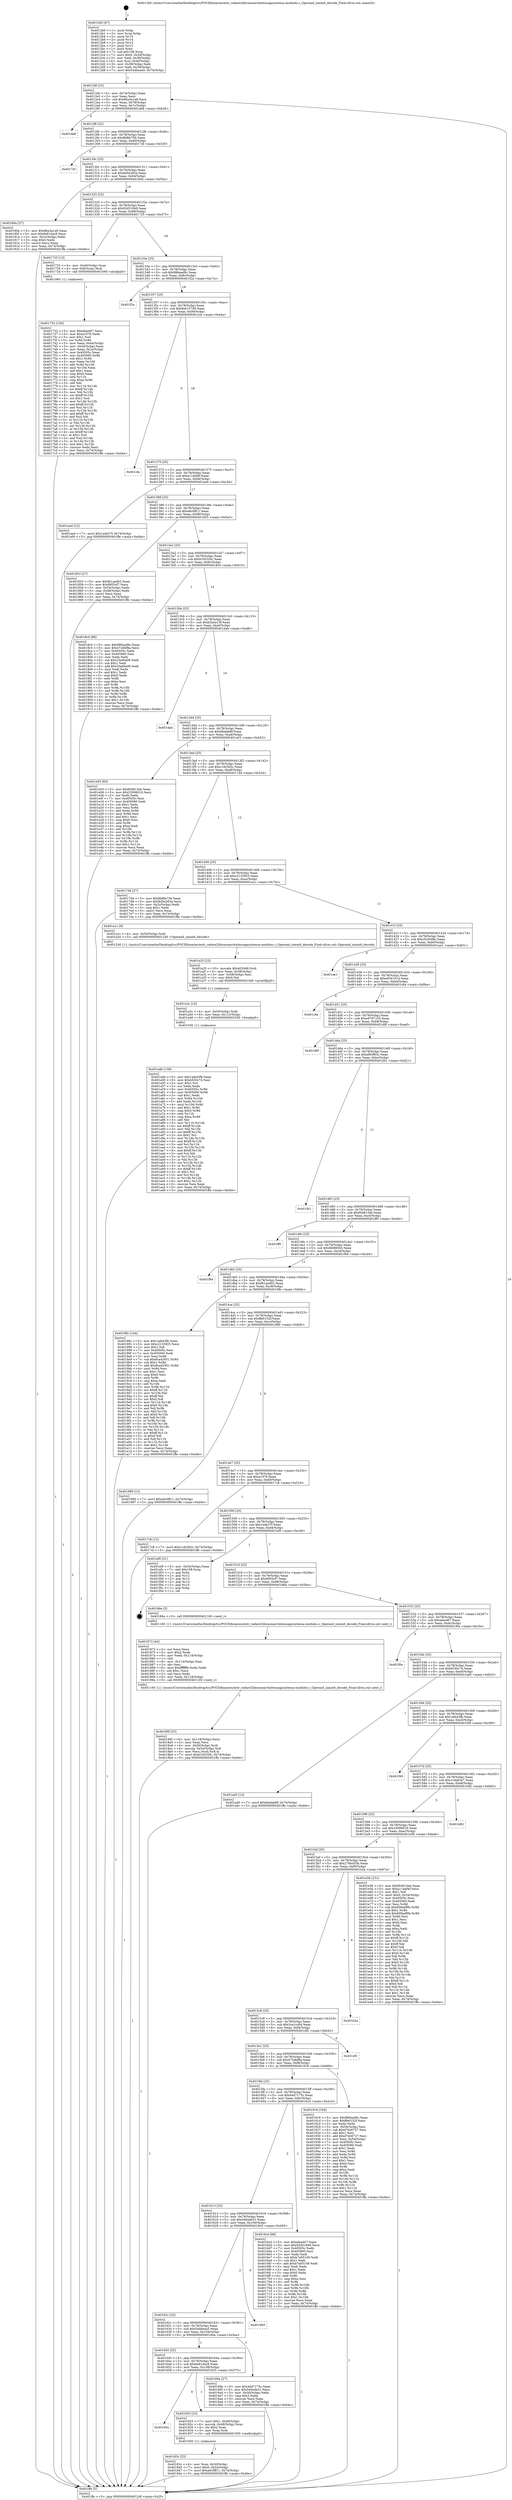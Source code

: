 digraph "0x4012b0" {
  label = "0x4012b0 (/mnt/c/Users/mathe/Desktop/tcc/POCII/binaries/extr_radare2librasmarchxtensagnuxtensa-modules.c_Operand_uimm6_decode_Final-ollvm.out::main(0))"
  labelloc = "t"
  node[shape=record]

  Entry [label="",width=0.3,height=0.3,shape=circle,fillcolor=black,style=filled]
  "0x4012df" [label="{
     0x4012df [23]\l
     | [instrs]\l
     &nbsp;&nbsp;0x4012df \<+3\>: mov -0x74(%rbp),%eax\l
     &nbsp;&nbsp;0x4012e2 \<+2\>: mov %eax,%ecx\l
     &nbsp;&nbsp;0x4012e4 \<+6\>: sub $0x86a3a1e8,%ecx\l
     &nbsp;&nbsp;0x4012ea \<+3\>: mov %eax,-0x78(%rbp)\l
     &nbsp;&nbsp;0x4012ed \<+3\>: mov %ecx,-0x7c(%rbp)\l
     &nbsp;&nbsp;0x4012f0 \<+6\>: je 0000000000401de6 \<main+0xb36\>\l
  }"]
  "0x401de6" [label="{
     0x401de6\l
  }", style=dashed]
  "0x4012f6" [label="{
     0x4012f6 [22]\l
     | [instrs]\l
     &nbsp;&nbsp;0x4012f6 \<+5\>: jmp 00000000004012fb \<main+0x4b\>\l
     &nbsp;&nbsp;0x4012fb \<+3\>: mov -0x78(%rbp),%eax\l
     &nbsp;&nbsp;0x4012fe \<+5\>: sub $0x8bf6e756,%eax\l
     &nbsp;&nbsp;0x401303 \<+3\>: mov %eax,-0x80(%rbp)\l
     &nbsp;&nbsp;0x401306 \<+6\>: je 00000000004017ef \<main+0x53f\>\l
  }"]
  Exit [label="",width=0.3,height=0.3,shape=circle,fillcolor=black,style=filled,peripheries=2]
  "0x4017ef" [label="{
     0x4017ef\l
  }", style=dashed]
  "0x40130c" [label="{
     0x40130c [25]\l
     | [instrs]\l
     &nbsp;&nbsp;0x40130c \<+5\>: jmp 0000000000401311 \<main+0x61\>\l
     &nbsp;&nbsp;0x401311 \<+3\>: mov -0x78(%rbp),%eax\l
     &nbsp;&nbsp;0x401314 \<+5\>: sub $0x8d5a283a,%eax\l
     &nbsp;&nbsp;0x401319 \<+6\>: mov %eax,-0x84(%rbp)\l
     &nbsp;&nbsp;0x40131f \<+6\>: je 000000000040180a \<main+0x55a\>\l
  }"]
  "0x401a4b" [label="{
     0x401a4b [138]\l
     | [instrs]\l
     &nbsp;&nbsp;0x401a4b \<+5\>: mov $0x1afe43fb,%eax\l
     &nbsp;&nbsp;0x401a50 \<+5\>: mov $0xb530c74,%esi\l
     &nbsp;&nbsp;0x401a55 \<+2\>: mov $0x1,%cl\l
     &nbsp;&nbsp;0x401a57 \<+2\>: xor %edx,%edx\l
     &nbsp;&nbsp;0x401a59 \<+8\>: mov 0x40505c,%r8d\l
     &nbsp;&nbsp;0x401a61 \<+8\>: mov 0x405060,%r9d\l
     &nbsp;&nbsp;0x401a69 \<+3\>: sub $0x1,%edx\l
     &nbsp;&nbsp;0x401a6c \<+3\>: mov %r8d,%r10d\l
     &nbsp;&nbsp;0x401a6f \<+3\>: add %edx,%r10d\l
     &nbsp;&nbsp;0x401a72 \<+4\>: imul %r10d,%r8d\l
     &nbsp;&nbsp;0x401a76 \<+4\>: and $0x1,%r8d\l
     &nbsp;&nbsp;0x401a7a \<+4\>: cmp $0x0,%r8d\l
     &nbsp;&nbsp;0x401a7e \<+4\>: sete %r11b\l
     &nbsp;&nbsp;0x401a82 \<+4\>: cmp $0xa,%r9d\l
     &nbsp;&nbsp;0x401a86 \<+3\>: setl %bl\l
     &nbsp;&nbsp;0x401a89 \<+3\>: mov %r11b,%r14b\l
     &nbsp;&nbsp;0x401a8c \<+4\>: xor $0xff,%r14b\l
     &nbsp;&nbsp;0x401a90 \<+3\>: mov %bl,%r15b\l
     &nbsp;&nbsp;0x401a93 \<+4\>: xor $0xff,%r15b\l
     &nbsp;&nbsp;0x401a97 \<+3\>: xor $0x1,%cl\l
     &nbsp;&nbsp;0x401a9a \<+3\>: mov %r14b,%r12b\l
     &nbsp;&nbsp;0x401a9d \<+4\>: and $0xff,%r12b\l
     &nbsp;&nbsp;0x401aa1 \<+3\>: and %cl,%r11b\l
     &nbsp;&nbsp;0x401aa4 \<+3\>: mov %r15b,%r13b\l
     &nbsp;&nbsp;0x401aa7 \<+4\>: and $0xff,%r13b\l
     &nbsp;&nbsp;0x401aab \<+2\>: and %cl,%bl\l
     &nbsp;&nbsp;0x401aad \<+3\>: or %r11b,%r12b\l
     &nbsp;&nbsp;0x401ab0 \<+3\>: or %bl,%r13b\l
     &nbsp;&nbsp;0x401ab3 \<+3\>: xor %r13b,%r12b\l
     &nbsp;&nbsp;0x401ab6 \<+3\>: or %r15b,%r14b\l
     &nbsp;&nbsp;0x401ab9 \<+4\>: xor $0xff,%r14b\l
     &nbsp;&nbsp;0x401abd \<+3\>: or $0x1,%cl\l
     &nbsp;&nbsp;0x401ac0 \<+3\>: and %cl,%r14b\l
     &nbsp;&nbsp;0x401ac3 \<+3\>: or %r14b,%r12b\l
     &nbsp;&nbsp;0x401ac6 \<+4\>: test $0x1,%r12b\l
     &nbsp;&nbsp;0x401aca \<+3\>: cmovne %esi,%eax\l
     &nbsp;&nbsp;0x401acd \<+3\>: mov %eax,-0x74(%rbp)\l
     &nbsp;&nbsp;0x401ad0 \<+5\>: jmp 0000000000401ffe \<main+0xd4e\>\l
  }"]
  "0x40180a" [label="{
     0x40180a [27]\l
     | [instrs]\l
     &nbsp;&nbsp;0x40180a \<+5\>: mov $0x86a3a1e8,%eax\l
     &nbsp;&nbsp;0x40180f \<+5\>: mov $0x6e81dec9,%ecx\l
     &nbsp;&nbsp;0x401814 \<+3\>: mov -0x2c(%rbp),%edx\l
     &nbsp;&nbsp;0x401817 \<+3\>: cmp $0x0,%edx\l
     &nbsp;&nbsp;0x40181a \<+3\>: cmove %ecx,%eax\l
     &nbsp;&nbsp;0x40181d \<+3\>: mov %eax,-0x74(%rbp)\l
     &nbsp;&nbsp;0x401820 \<+5\>: jmp 0000000000401ffe \<main+0xd4e\>\l
  }"]
  "0x401325" [label="{
     0x401325 [25]\l
     | [instrs]\l
     &nbsp;&nbsp;0x401325 \<+5\>: jmp 000000000040132a \<main+0x7a\>\l
     &nbsp;&nbsp;0x40132a \<+3\>: mov -0x78(%rbp),%eax\l
     &nbsp;&nbsp;0x40132d \<+5\>: sub $0x92d51849,%eax\l
     &nbsp;&nbsp;0x401332 \<+6\>: mov %eax,-0x88(%rbp)\l
     &nbsp;&nbsp;0x401338 \<+6\>: je 0000000000401725 \<main+0x475\>\l
  }"]
  "0x401a3c" [label="{
     0x401a3c [15]\l
     | [instrs]\l
     &nbsp;&nbsp;0x401a3c \<+4\>: mov -0x50(%rbp),%rdi\l
     &nbsp;&nbsp;0x401a40 \<+6\>: mov %eax,-0x11c(%rbp)\l
     &nbsp;&nbsp;0x401a46 \<+5\>: call 0000000000401030 \<free@plt\>\l
     | [calls]\l
     &nbsp;&nbsp;0x401030 \{1\} (unknown)\l
  }"]
  "0x401725" [label="{
     0x401725 [13]\l
     | [instrs]\l
     &nbsp;&nbsp;0x401725 \<+4\>: mov -0x40(%rbp),%rax\l
     &nbsp;&nbsp;0x401729 \<+4\>: mov 0x8(%rax),%rdi\l
     &nbsp;&nbsp;0x40172d \<+5\>: call 0000000000401060 \<atoi@plt\>\l
     | [calls]\l
     &nbsp;&nbsp;0x401060 \{1\} (unknown)\l
  }"]
  "0x40133e" [label="{
     0x40133e [25]\l
     | [instrs]\l
     &nbsp;&nbsp;0x40133e \<+5\>: jmp 0000000000401343 \<main+0x93\>\l
     &nbsp;&nbsp;0x401343 \<+3\>: mov -0x78(%rbp),%eax\l
     &nbsp;&nbsp;0x401346 \<+5\>: sub $0x986ead9c,%eax\l
     &nbsp;&nbsp;0x40134b \<+6\>: mov %eax,-0x8c(%rbp)\l
     &nbsp;&nbsp;0x401351 \<+6\>: je 0000000000401f2a \<main+0xc7a\>\l
  }"]
  "0x401a25" [label="{
     0x401a25 [23]\l
     | [instrs]\l
     &nbsp;&nbsp;0x401a25 \<+10\>: movabs $0x4030d6,%rdi\l
     &nbsp;&nbsp;0x401a2f \<+3\>: mov %eax,-0x58(%rbp)\l
     &nbsp;&nbsp;0x401a32 \<+3\>: mov -0x58(%rbp),%esi\l
     &nbsp;&nbsp;0x401a35 \<+2\>: mov $0x0,%al\l
     &nbsp;&nbsp;0x401a37 \<+5\>: call 0000000000401040 \<printf@plt\>\l
     | [calls]\l
     &nbsp;&nbsp;0x401040 \{1\} (unknown)\l
  }"]
  "0x401f2a" [label="{
     0x401f2a\l
  }", style=dashed]
  "0x401357" [label="{
     0x401357 [25]\l
     | [instrs]\l
     &nbsp;&nbsp;0x401357 \<+5\>: jmp 000000000040135c \<main+0xac\>\l
     &nbsp;&nbsp;0x40135c \<+3\>: mov -0x78(%rbp),%eax\l
     &nbsp;&nbsp;0x40135f \<+5\>: sub $0x9a415749,%eax\l
     &nbsp;&nbsp;0x401364 \<+6\>: mov %eax,-0x90(%rbp)\l
     &nbsp;&nbsp;0x40136a \<+6\>: je 0000000000401cfa \<main+0xa4a\>\l
  }"]
  "0x40189f" [label="{
     0x40189f [33]\l
     | [instrs]\l
     &nbsp;&nbsp;0x40189f \<+6\>: mov -0x118(%rbp),%ecx\l
     &nbsp;&nbsp;0x4018a5 \<+3\>: imul %eax,%ecx\l
     &nbsp;&nbsp;0x4018a8 \<+4\>: mov -0x50(%rbp),%rdi\l
     &nbsp;&nbsp;0x4018ac \<+4\>: movslq -0x54(%rbp),%r8\l
     &nbsp;&nbsp;0x4018b0 \<+4\>: mov %ecx,(%rdi,%r8,4)\l
     &nbsp;&nbsp;0x4018b4 \<+7\>: movl $0xb16532fc,-0x74(%rbp)\l
     &nbsp;&nbsp;0x4018bb \<+5\>: jmp 0000000000401ffe \<main+0xd4e\>\l
  }"]
  "0x401cfa" [label="{
     0x401cfa\l
  }", style=dashed]
  "0x401370" [label="{
     0x401370 [25]\l
     | [instrs]\l
     &nbsp;&nbsp;0x401370 \<+5\>: jmp 0000000000401375 \<main+0xc5\>\l
     &nbsp;&nbsp;0x401375 \<+3\>: mov -0x78(%rbp),%eax\l
     &nbsp;&nbsp;0x401378 \<+5\>: sub $0xa11a6f4f,%eax\l
     &nbsp;&nbsp;0x40137d \<+6\>: mov %eax,-0x94(%rbp)\l
     &nbsp;&nbsp;0x401383 \<+6\>: je 0000000000401eed \<main+0xc3d\>\l
  }"]
  "0x401873" [label="{
     0x401873 [44]\l
     | [instrs]\l
     &nbsp;&nbsp;0x401873 \<+2\>: xor %ecx,%ecx\l
     &nbsp;&nbsp;0x401875 \<+5\>: mov $0x2,%edx\l
     &nbsp;&nbsp;0x40187a \<+6\>: mov %edx,-0x114(%rbp)\l
     &nbsp;&nbsp;0x401880 \<+1\>: cltd\l
     &nbsp;&nbsp;0x401881 \<+6\>: mov -0x114(%rbp),%esi\l
     &nbsp;&nbsp;0x401887 \<+2\>: idiv %esi\l
     &nbsp;&nbsp;0x401889 \<+6\>: imul $0xfffffffe,%edx,%edx\l
     &nbsp;&nbsp;0x40188f \<+3\>: sub $0x1,%ecx\l
     &nbsp;&nbsp;0x401892 \<+2\>: sub %ecx,%edx\l
     &nbsp;&nbsp;0x401894 \<+6\>: mov %edx,-0x118(%rbp)\l
     &nbsp;&nbsp;0x40189a \<+5\>: call 0000000000401160 \<next_i\>\l
     | [calls]\l
     &nbsp;&nbsp;0x401160 \{1\} (/mnt/c/Users/mathe/Desktop/tcc/POCII/binaries/extr_radare2librasmarchxtensagnuxtensa-modules.c_Operand_uimm6_decode_Final-ollvm.out::next_i)\l
  }"]
  "0x401eed" [label="{
     0x401eed [12]\l
     | [instrs]\l
     &nbsp;&nbsp;0x401eed \<+7\>: movl $0x1ede37f,-0x74(%rbp)\l
     &nbsp;&nbsp;0x401ef4 \<+5\>: jmp 0000000000401ffe \<main+0xd4e\>\l
  }"]
  "0x401389" [label="{
     0x401389 [25]\l
     | [instrs]\l
     &nbsp;&nbsp;0x401389 \<+5\>: jmp 000000000040138e \<main+0xde\>\l
     &nbsp;&nbsp;0x40138e \<+3\>: mov -0x78(%rbp),%eax\l
     &nbsp;&nbsp;0x401391 \<+5\>: sub $0xa6c0ff11,%eax\l
     &nbsp;&nbsp;0x401396 \<+6\>: mov %eax,-0x98(%rbp)\l
     &nbsp;&nbsp;0x40139c \<+6\>: je 0000000000401853 \<main+0x5a3\>\l
  }"]
  "0x40183c" [label="{
     0x40183c [23]\l
     | [instrs]\l
     &nbsp;&nbsp;0x40183c \<+4\>: mov %rax,-0x50(%rbp)\l
     &nbsp;&nbsp;0x401840 \<+7\>: movl $0x0,-0x54(%rbp)\l
     &nbsp;&nbsp;0x401847 \<+7\>: movl $0xa6c0ff11,-0x74(%rbp)\l
     &nbsp;&nbsp;0x40184e \<+5\>: jmp 0000000000401ffe \<main+0xd4e\>\l
  }"]
  "0x401853" [label="{
     0x401853 [27]\l
     | [instrs]\l
     &nbsp;&nbsp;0x401853 \<+5\>: mov $0xfb1aed02,%eax\l
     &nbsp;&nbsp;0x401858 \<+5\>: mov $0x8955cf7,%ecx\l
     &nbsp;&nbsp;0x40185d \<+3\>: mov -0x54(%rbp),%edx\l
     &nbsp;&nbsp;0x401860 \<+3\>: cmp -0x48(%rbp),%edx\l
     &nbsp;&nbsp;0x401863 \<+3\>: cmovl %ecx,%eax\l
     &nbsp;&nbsp;0x401866 \<+3\>: mov %eax,-0x74(%rbp)\l
     &nbsp;&nbsp;0x401869 \<+5\>: jmp 0000000000401ffe \<main+0xd4e\>\l
  }"]
  "0x4013a2" [label="{
     0x4013a2 [25]\l
     | [instrs]\l
     &nbsp;&nbsp;0x4013a2 \<+5\>: jmp 00000000004013a7 \<main+0xf7\>\l
     &nbsp;&nbsp;0x4013a7 \<+3\>: mov -0x78(%rbp),%eax\l
     &nbsp;&nbsp;0x4013aa \<+5\>: sub $0xb16532fc,%eax\l
     &nbsp;&nbsp;0x4013af \<+6\>: mov %eax,-0x9c(%rbp)\l
     &nbsp;&nbsp;0x4013b5 \<+6\>: je 00000000004018c0 \<main+0x610\>\l
  }"]
  "0x40165e" [label="{
     0x40165e\l
  }", style=dashed]
  "0x4018c0" [label="{
     0x4018c0 [88]\l
     | [instrs]\l
     &nbsp;&nbsp;0x4018c0 \<+5\>: mov $0x986ead9c,%eax\l
     &nbsp;&nbsp;0x4018c5 \<+5\>: mov $0x472dbf8a,%ecx\l
     &nbsp;&nbsp;0x4018ca \<+7\>: mov 0x40505c,%edx\l
     &nbsp;&nbsp;0x4018d1 \<+7\>: mov 0x405060,%esi\l
     &nbsp;&nbsp;0x4018d8 \<+2\>: mov %edx,%edi\l
     &nbsp;&nbsp;0x4018da \<+6\>: sub $0x33ad0a06,%edi\l
     &nbsp;&nbsp;0x4018e0 \<+3\>: sub $0x1,%edi\l
     &nbsp;&nbsp;0x4018e3 \<+6\>: add $0x33ad0a06,%edi\l
     &nbsp;&nbsp;0x4018e9 \<+3\>: imul %edi,%edx\l
     &nbsp;&nbsp;0x4018ec \<+3\>: and $0x1,%edx\l
     &nbsp;&nbsp;0x4018ef \<+3\>: cmp $0x0,%edx\l
     &nbsp;&nbsp;0x4018f2 \<+4\>: sete %r8b\l
     &nbsp;&nbsp;0x4018f6 \<+3\>: cmp $0xa,%esi\l
     &nbsp;&nbsp;0x4018f9 \<+4\>: setl %r9b\l
     &nbsp;&nbsp;0x4018fd \<+3\>: mov %r8b,%r10b\l
     &nbsp;&nbsp;0x401900 \<+3\>: and %r9b,%r10b\l
     &nbsp;&nbsp;0x401903 \<+3\>: xor %r9b,%r8b\l
     &nbsp;&nbsp;0x401906 \<+3\>: or %r8b,%r10b\l
     &nbsp;&nbsp;0x401909 \<+4\>: test $0x1,%r10b\l
     &nbsp;&nbsp;0x40190d \<+3\>: cmovne %ecx,%eax\l
     &nbsp;&nbsp;0x401910 \<+3\>: mov %eax,-0x74(%rbp)\l
     &nbsp;&nbsp;0x401913 \<+5\>: jmp 0000000000401ffe \<main+0xd4e\>\l
  }"]
  "0x4013bb" [label="{
     0x4013bb [25]\l
     | [instrs]\l
     &nbsp;&nbsp;0x4013bb \<+5\>: jmp 00000000004013c0 \<main+0x110\>\l
     &nbsp;&nbsp;0x4013c0 \<+3\>: mov -0x78(%rbp),%eax\l
     &nbsp;&nbsp;0x4013c3 \<+5\>: sub $0xb5a2e13f,%eax\l
     &nbsp;&nbsp;0x4013c8 \<+6\>: mov %eax,-0xa0(%rbp)\l
     &nbsp;&nbsp;0x4013ce \<+6\>: je 0000000000401dab \<main+0xafb\>\l
  }"]
  "0x401825" [label="{
     0x401825 [23]\l
     | [instrs]\l
     &nbsp;&nbsp;0x401825 \<+7\>: movl $0x1,-0x48(%rbp)\l
     &nbsp;&nbsp;0x40182c \<+4\>: movslq -0x48(%rbp),%rax\l
     &nbsp;&nbsp;0x401830 \<+4\>: shl $0x2,%rax\l
     &nbsp;&nbsp;0x401834 \<+3\>: mov %rax,%rdi\l
     &nbsp;&nbsp;0x401837 \<+5\>: call 0000000000401050 \<malloc@plt\>\l
     | [calls]\l
     &nbsp;&nbsp;0x401050 \{1\} (unknown)\l
  }"]
  "0x401dab" [label="{
     0x401dab\l
  }", style=dashed]
  "0x4013d4" [label="{
     0x4013d4 [25]\l
     | [instrs]\l
     &nbsp;&nbsp;0x4013d4 \<+5\>: jmp 00000000004013d9 \<main+0x129\>\l
     &nbsp;&nbsp;0x4013d9 \<+3\>: mov -0x78(%rbp),%eax\l
     &nbsp;&nbsp;0x4013dc \<+5\>: sub $0xbfadab8f,%eax\l
     &nbsp;&nbsp;0x4013e1 \<+6\>: mov %eax,-0xa4(%rbp)\l
     &nbsp;&nbsp;0x4013e7 \<+6\>: je 0000000000401e03 \<main+0xb53\>\l
  }"]
  "0x401732" [label="{
     0x401732 [150]\l
     | [instrs]\l
     &nbsp;&nbsp;0x401732 \<+5\>: mov $0xafae467,%ecx\l
     &nbsp;&nbsp;0x401737 \<+5\>: mov $0xa1979,%edx\l
     &nbsp;&nbsp;0x40173c \<+3\>: mov $0x1,%sil\l
     &nbsp;&nbsp;0x40173f \<+3\>: xor %r8d,%r8d\l
     &nbsp;&nbsp;0x401742 \<+3\>: mov %eax,-0x44(%rbp)\l
     &nbsp;&nbsp;0x401745 \<+3\>: mov -0x44(%rbp),%eax\l
     &nbsp;&nbsp;0x401748 \<+3\>: mov %eax,-0x2c(%rbp)\l
     &nbsp;&nbsp;0x40174b \<+7\>: mov 0x40505c,%eax\l
     &nbsp;&nbsp;0x401752 \<+8\>: mov 0x405060,%r9d\l
     &nbsp;&nbsp;0x40175a \<+4\>: sub $0x1,%r8d\l
     &nbsp;&nbsp;0x40175e \<+3\>: mov %eax,%r10d\l
     &nbsp;&nbsp;0x401761 \<+3\>: add %r8d,%r10d\l
     &nbsp;&nbsp;0x401764 \<+4\>: imul %r10d,%eax\l
     &nbsp;&nbsp;0x401768 \<+3\>: and $0x1,%eax\l
     &nbsp;&nbsp;0x40176b \<+3\>: cmp $0x0,%eax\l
     &nbsp;&nbsp;0x40176e \<+4\>: sete %r11b\l
     &nbsp;&nbsp;0x401772 \<+4\>: cmp $0xa,%r9d\l
     &nbsp;&nbsp;0x401776 \<+3\>: setl %bl\l
     &nbsp;&nbsp;0x401779 \<+3\>: mov %r11b,%r14b\l
     &nbsp;&nbsp;0x40177c \<+4\>: xor $0xff,%r14b\l
     &nbsp;&nbsp;0x401780 \<+3\>: mov %bl,%r15b\l
     &nbsp;&nbsp;0x401783 \<+4\>: xor $0xff,%r15b\l
     &nbsp;&nbsp;0x401787 \<+4\>: xor $0x1,%sil\l
     &nbsp;&nbsp;0x40178b \<+3\>: mov %r14b,%r12b\l
     &nbsp;&nbsp;0x40178e \<+4\>: and $0xff,%r12b\l
     &nbsp;&nbsp;0x401792 \<+3\>: and %sil,%r11b\l
     &nbsp;&nbsp;0x401795 \<+3\>: mov %r15b,%r13b\l
     &nbsp;&nbsp;0x401798 \<+4\>: and $0xff,%r13b\l
     &nbsp;&nbsp;0x40179c \<+3\>: and %sil,%bl\l
     &nbsp;&nbsp;0x40179f \<+3\>: or %r11b,%r12b\l
     &nbsp;&nbsp;0x4017a2 \<+3\>: or %bl,%r13b\l
     &nbsp;&nbsp;0x4017a5 \<+3\>: xor %r13b,%r12b\l
     &nbsp;&nbsp;0x4017a8 \<+3\>: or %r15b,%r14b\l
     &nbsp;&nbsp;0x4017ab \<+4\>: xor $0xff,%r14b\l
     &nbsp;&nbsp;0x4017af \<+4\>: or $0x1,%sil\l
     &nbsp;&nbsp;0x4017b3 \<+3\>: and %sil,%r14b\l
     &nbsp;&nbsp;0x4017b6 \<+3\>: or %r14b,%r12b\l
     &nbsp;&nbsp;0x4017b9 \<+4\>: test $0x1,%r12b\l
     &nbsp;&nbsp;0x4017bd \<+3\>: cmovne %edx,%ecx\l
     &nbsp;&nbsp;0x4017c0 \<+3\>: mov %ecx,-0x74(%rbp)\l
     &nbsp;&nbsp;0x4017c3 \<+5\>: jmp 0000000000401ffe \<main+0xd4e\>\l
  }"]
  "0x401e03" [label="{
     0x401e03 [83]\l
     | [instrs]\l
     &nbsp;&nbsp;0x401e03 \<+5\>: mov $0xf04813eb,%eax\l
     &nbsp;&nbsp;0x401e08 \<+5\>: mov $0x23006016,%ecx\l
     &nbsp;&nbsp;0x401e0d \<+2\>: xor %edx,%edx\l
     &nbsp;&nbsp;0x401e0f \<+7\>: mov 0x40505c,%esi\l
     &nbsp;&nbsp;0x401e16 \<+7\>: mov 0x405060,%edi\l
     &nbsp;&nbsp;0x401e1d \<+3\>: sub $0x1,%edx\l
     &nbsp;&nbsp;0x401e20 \<+3\>: mov %esi,%r8d\l
     &nbsp;&nbsp;0x401e23 \<+3\>: add %edx,%r8d\l
     &nbsp;&nbsp;0x401e26 \<+4\>: imul %r8d,%esi\l
     &nbsp;&nbsp;0x401e2a \<+3\>: and $0x1,%esi\l
     &nbsp;&nbsp;0x401e2d \<+3\>: cmp $0x0,%esi\l
     &nbsp;&nbsp;0x401e30 \<+4\>: sete %r9b\l
     &nbsp;&nbsp;0x401e34 \<+3\>: cmp $0xa,%edi\l
     &nbsp;&nbsp;0x401e37 \<+4\>: setl %r10b\l
     &nbsp;&nbsp;0x401e3b \<+3\>: mov %r9b,%r11b\l
     &nbsp;&nbsp;0x401e3e \<+3\>: and %r10b,%r11b\l
     &nbsp;&nbsp;0x401e41 \<+3\>: xor %r10b,%r9b\l
     &nbsp;&nbsp;0x401e44 \<+3\>: or %r9b,%r11b\l
     &nbsp;&nbsp;0x401e47 \<+4\>: test $0x1,%r11b\l
     &nbsp;&nbsp;0x401e4b \<+3\>: cmovne %ecx,%eax\l
     &nbsp;&nbsp;0x401e4e \<+3\>: mov %eax,-0x74(%rbp)\l
     &nbsp;&nbsp;0x401e51 \<+5\>: jmp 0000000000401ffe \<main+0xd4e\>\l
  }"]
  "0x4013ed" [label="{
     0x4013ed [25]\l
     | [instrs]\l
     &nbsp;&nbsp;0x4013ed \<+5\>: jmp 00000000004013f2 \<main+0x142\>\l
     &nbsp;&nbsp;0x4013f2 \<+3\>: mov -0x78(%rbp),%eax\l
     &nbsp;&nbsp;0x4013f5 \<+5\>: sub $0xc1dc562c,%eax\l
     &nbsp;&nbsp;0x4013fa \<+6\>: mov %eax,-0xa8(%rbp)\l
     &nbsp;&nbsp;0x401400 \<+6\>: je 00000000004017d4 \<main+0x524\>\l
  }"]
  "0x4012b0" [label="{
     0x4012b0 [47]\l
     | [instrs]\l
     &nbsp;&nbsp;0x4012b0 \<+1\>: push %rbp\l
     &nbsp;&nbsp;0x4012b1 \<+3\>: mov %rsp,%rbp\l
     &nbsp;&nbsp;0x4012b4 \<+2\>: push %r15\l
     &nbsp;&nbsp;0x4012b6 \<+2\>: push %r14\l
     &nbsp;&nbsp;0x4012b8 \<+2\>: push %r13\l
     &nbsp;&nbsp;0x4012ba \<+2\>: push %r12\l
     &nbsp;&nbsp;0x4012bc \<+1\>: push %rbx\l
     &nbsp;&nbsp;0x4012bd \<+7\>: sub $0x108,%rsp\l
     &nbsp;&nbsp;0x4012c4 \<+7\>: movl $0x0,-0x34(%rbp)\l
     &nbsp;&nbsp;0x4012cb \<+3\>: mov %edi,-0x38(%rbp)\l
     &nbsp;&nbsp;0x4012ce \<+4\>: mov %rsi,-0x40(%rbp)\l
     &nbsp;&nbsp;0x4012d2 \<+3\>: mov -0x38(%rbp),%edi\l
     &nbsp;&nbsp;0x4012d5 \<+3\>: mov %edi,-0x30(%rbp)\l
     &nbsp;&nbsp;0x4012d8 \<+7\>: movl $0x544beaa5,-0x74(%rbp)\l
  }"]
  "0x4017d4" [label="{
     0x4017d4 [27]\l
     | [instrs]\l
     &nbsp;&nbsp;0x4017d4 \<+5\>: mov $0x8bf6e756,%eax\l
     &nbsp;&nbsp;0x4017d9 \<+5\>: mov $0x8d5a283a,%ecx\l
     &nbsp;&nbsp;0x4017de \<+3\>: mov -0x2c(%rbp),%edx\l
     &nbsp;&nbsp;0x4017e1 \<+3\>: cmp $0x1,%edx\l
     &nbsp;&nbsp;0x4017e4 \<+3\>: cmovl %ecx,%eax\l
     &nbsp;&nbsp;0x4017e7 \<+3\>: mov %eax,-0x74(%rbp)\l
     &nbsp;&nbsp;0x4017ea \<+5\>: jmp 0000000000401ffe \<main+0xd4e\>\l
  }"]
  "0x401406" [label="{
     0x401406 [25]\l
     | [instrs]\l
     &nbsp;&nbsp;0x401406 \<+5\>: jmp 000000000040140b \<main+0x15b\>\l
     &nbsp;&nbsp;0x40140b \<+3\>: mov -0x78(%rbp),%eax\l
     &nbsp;&nbsp;0x40140e \<+5\>: sub $0xc2133925,%eax\l
     &nbsp;&nbsp;0x401413 \<+6\>: mov %eax,-0xac(%rbp)\l
     &nbsp;&nbsp;0x401419 \<+6\>: je 0000000000401a1c \<main+0x76c\>\l
  }"]
  "0x401ffe" [label="{
     0x401ffe [5]\l
     | [instrs]\l
     &nbsp;&nbsp;0x401ffe \<+5\>: jmp 00000000004012df \<main+0x2f\>\l
  }"]
  "0x401a1c" [label="{
     0x401a1c [9]\l
     | [instrs]\l
     &nbsp;&nbsp;0x401a1c \<+4\>: mov -0x50(%rbp),%rdi\l
     &nbsp;&nbsp;0x401a20 \<+5\>: call 0000000000401240 \<Operand_uimm6_decode\>\l
     | [calls]\l
     &nbsp;&nbsp;0x401240 \{1\} (/mnt/c/Users/mathe/Desktop/tcc/POCII/binaries/extr_radare2librasmarchxtensagnuxtensa-modules.c_Operand_uimm6_decode_Final-ollvm.out::Operand_uimm6_decode)\l
  }"]
  "0x40141f" [label="{
     0x40141f [25]\l
     | [instrs]\l
     &nbsp;&nbsp;0x40141f \<+5\>: jmp 0000000000401424 \<main+0x174\>\l
     &nbsp;&nbsp;0x401424 \<+3\>: mov -0x78(%rbp),%eax\l
     &nbsp;&nbsp;0x401427 \<+5\>: sub $0xc5c50d8c,%eax\l
     &nbsp;&nbsp;0x40142c \<+6\>: mov %eax,-0xb0(%rbp)\l
     &nbsp;&nbsp;0x401432 \<+6\>: je 0000000000401ae1 \<main+0x831\>\l
  }"]
  "0x401645" [label="{
     0x401645 [25]\l
     | [instrs]\l
     &nbsp;&nbsp;0x401645 \<+5\>: jmp 000000000040164a \<main+0x39a\>\l
     &nbsp;&nbsp;0x40164a \<+3\>: mov -0x78(%rbp),%eax\l
     &nbsp;&nbsp;0x40164d \<+5\>: sub $0x6e81dec9,%eax\l
     &nbsp;&nbsp;0x401652 \<+6\>: mov %eax,-0x108(%rbp)\l
     &nbsp;&nbsp;0x401658 \<+6\>: je 0000000000401825 \<main+0x575\>\l
  }"]
  "0x401ae1" [label="{
     0x401ae1\l
  }", style=dashed]
  "0x401438" [label="{
     0x401438 [25]\l
     | [instrs]\l
     &nbsp;&nbsp;0x401438 \<+5\>: jmp 000000000040143d \<main+0x18d\>\l
     &nbsp;&nbsp;0x40143d \<+3\>: mov -0x78(%rbp),%eax\l
     &nbsp;&nbsp;0x401440 \<+5\>: sub $0xe054101d,%eax\l
     &nbsp;&nbsp;0x401445 \<+6\>: mov %eax,-0xb4(%rbp)\l
     &nbsp;&nbsp;0x40144b \<+6\>: je 0000000000401c6a \<main+0x9ba\>\l
  }"]
  "0x40169a" [label="{
     0x40169a [27]\l
     | [instrs]\l
     &nbsp;&nbsp;0x40169a \<+5\>: mov $0x4dd7175c,%eax\l
     &nbsp;&nbsp;0x40169f \<+5\>: mov $0x540ede31,%ecx\l
     &nbsp;&nbsp;0x4016a4 \<+3\>: mov -0x30(%rbp),%edx\l
     &nbsp;&nbsp;0x4016a7 \<+3\>: cmp $0x2,%edx\l
     &nbsp;&nbsp;0x4016aa \<+3\>: cmovne %ecx,%eax\l
     &nbsp;&nbsp;0x4016ad \<+3\>: mov %eax,-0x74(%rbp)\l
     &nbsp;&nbsp;0x4016b0 \<+5\>: jmp 0000000000401ffe \<main+0xd4e\>\l
  }"]
  "0x401c6a" [label="{
     0x401c6a\l
  }", style=dashed]
  "0x401451" [label="{
     0x401451 [25]\l
     | [instrs]\l
     &nbsp;&nbsp;0x401451 \<+5\>: jmp 0000000000401456 \<main+0x1a6\>\l
     &nbsp;&nbsp;0x401456 \<+3\>: mov -0x78(%rbp),%eax\l
     &nbsp;&nbsp;0x401459 \<+5\>: sub $0xe9767155,%eax\l
     &nbsp;&nbsp;0x40145e \<+6\>: mov %eax,-0xb8(%rbp)\l
     &nbsp;&nbsp;0x401464 \<+6\>: je 0000000000401d9f \<main+0xaef\>\l
  }"]
  "0x40162c" [label="{
     0x40162c [25]\l
     | [instrs]\l
     &nbsp;&nbsp;0x40162c \<+5\>: jmp 0000000000401631 \<main+0x381\>\l
     &nbsp;&nbsp;0x401631 \<+3\>: mov -0x78(%rbp),%eax\l
     &nbsp;&nbsp;0x401634 \<+5\>: sub $0x544beaa5,%eax\l
     &nbsp;&nbsp;0x401639 \<+6\>: mov %eax,-0x104(%rbp)\l
     &nbsp;&nbsp;0x40163f \<+6\>: je 000000000040169a \<main+0x3ea\>\l
  }"]
  "0x401d9f" [label="{
     0x401d9f\l
  }", style=dashed]
  "0x40146a" [label="{
     0x40146a [25]\l
     | [instrs]\l
     &nbsp;&nbsp;0x40146a \<+5\>: jmp 000000000040146f \<main+0x1bf\>\l
     &nbsp;&nbsp;0x40146f \<+3\>: mov -0x78(%rbp),%eax\l
     &nbsp;&nbsp;0x401472 \<+5\>: sub $0xef93f83c,%eax\l
     &nbsp;&nbsp;0x401477 \<+6\>: mov %eax,-0xbc(%rbp)\l
     &nbsp;&nbsp;0x40147d \<+6\>: je 0000000000401fd1 \<main+0xd21\>\l
  }"]
  "0x4016b5" [label="{
     0x4016b5\l
  }", style=dashed]
  "0x401fd1" [label="{
     0x401fd1\l
  }", style=dashed]
  "0x401483" [label="{
     0x401483 [25]\l
     | [instrs]\l
     &nbsp;&nbsp;0x401483 \<+5\>: jmp 0000000000401488 \<main+0x1d8\>\l
     &nbsp;&nbsp;0x401488 \<+3\>: mov -0x78(%rbp),%eax\l
     &nbsp;&nbsp;0x40148b \<+5\>: sub $0xf04813eb,%eax\l
     &nbsp;&nbsp;0x401490 \<+6\>: mov %eax,-0xc0(%rbp)\l
     &nbsp;&nbsp;0x401496 \<+6\>: je 0000000000401ff0 \<main+0xd40\>\l
  }"]
  "0x401613" [label="{
     0x401613 [25]\l
     | [instrs]\l
     &nbsp;&nbsp;0x401613 \<+5\>: jmp 0000000000401618 \<main+0x368\>\l
     &nbsp;&nbsp;0x401618 \<+3\>: mov -0x78(%rbp),%eax\l
     &nbsp;&nbsp;0x40161b \<+5\>: sub $0x540ede31,%eax\l
     &nbsp;&nbsp;0x401620 \<+6\>: mov %eax,-0x100(%rbp)\l
     &nbsp;&nbsp;0x401626 \<+6\>: je 00000000004016b5 \<main+0x405\>\l
  }"]
  "0x401ff0" [label="{
     0x401ff0\l
  }", style=dashed]
  "0x40149c" [label="{
     0x40149c [25]\l
     | [instrs]\l
     &nbsp;&nbsp;0x40149c \<+5\>: jmp 00000000004014a1 \<main+0x1f1\>\l
     &nbsp;&nbsp;0x4014a1 \<+3\>: mov -0x78(%rbp),%eax\l
     &nbsp;&nbsp;0x4014a4 \<+5\>: sub $0xf46885b5,%eax\l
     &nbsp;&nbsp;0x4014a9 \<+6\>: mov %eax,-0xc4(%rbp)\l
     &nbsp;&nbsp;0x4014af \<+6\>: je 0000000000401f84 \<main+0xcd4\>\l
  }"]
  "0x4016cd" [label="{
     0x4016cd [88]\l
     | [instrs]\l
     &nbsp;&nbsp;0x4016cd \<+5\>: mov $0xafae467,%eax\l
     &nbsp;&nbsp;0x4016d2 \<+5\>: mov $0x92d51849,%ecx\l
     &nbsp;&nbsp;0x4016d7 \<+7\>: mov 0x40505c,%edx\l
     &nbsp;&nbsp;0x4016de \<+7\>: mov 0x405060,%esi\l
     &nbsp;&nbsp;0x4016e5 \<+2\>: mov %edx,%edi\l
     &nbsp;&nbsp;0x4016e7 \<+6\>: sub $0xb7a05109,%edi\l
     &nbsp;&nbsp;0x4016ed \<+3\>: sub $0x1,%edi\l
     &nbsp;&nbsp;0x4016f0 \<+6\>: add $0xb7a05109,%edi\l
     &nbsp;&nbsp;0x4016f6 \<+3\>: imul %edi,%edx\l
     &nbsp;&nbsp;0x4016f9 \<+3\>: and $0x1,%edx\l
     &nbsp;&nbsp;0x4016fc \<+3\>: cmp $0x0,%edx\l
     &nbsp;&nbsp;0x4016ff \<+4\>: sete %r8b\l
     &nbsp;&nbsp;0x401703 \<+3\>: cmp $0xa,%esi\l
     &nbsp;&nbsp;0x401706 \<+4\>: setl %r9b\l
     &nbsp;&nbsp;0x40170a \<+3\>: mov %r8b,%r10b\l
     &nbsp;&nbsp;0x40170d \<+3\>: and %r9b,%r10b\l
     &nbsp;&nbsp;0x401710 \<+3\>: xor %r9b,%r8b\l
     &nbsp;&nbsp;0x401713 \<+3\>: or %r8b,%r10b\l
     &nbsp;&nbsp;0x401716 \<+4\>: test $0x1,%r10b\l
     &nbsp;&nbsp;0x40171a \<+3\>: cmovne %ecx,%eax\l
     &nbsp;&nbsp;0x40171d \<+3\>: mov %eax,-0x74(%rbp)\l
     &nbsp;&nbsp;0x401720 \<+5\>: jmp 0000000000401ffe \<main+0xd4e\>\l
  }"]
  "0x401f84" [label="{
     0x401f84\l
  }", style=dashed]
  "0x4014b5" [label="{
     0x4014b5 [25]\l
     | [instrs]\l
     &nbsp;&nbsp;0x4014b5 \<+5\>: jmp 00000000004014ba \<main+0x20a\>\l
     &nbsp;&nbsp;0x4014ba \<+3\>: mov -0x78(%rbp),%eax\l
     &nbsp;&nbsp;0x4014bd \<+5\>: sub $0xfb1aed02,%eax\l
     &nbsp;&nbsp;0x4014c2 \<+6\>: mov %eax,-0xc8(%rbp)\l
     &nbsp;&nbsp;0x4014c8 \<+6\>: je 000000000040198c \<main+0x6dc\>\l
  }"]
  "0x4015fa" [label="{
     0x4015fa [25]\l
     | [instrs]\l
     &nbsp;&nbsp;0x4015fa \<+5\>: jmp 00000000004015ff \<main+0x34f\>\l
     &nbsp;&nbsp;0x4015ff \<+3\>: mov -0x78(%rbp),%eax\l
     &nbsp;&nbsp;0x401602 \<+5\>: sub $0x4dd7175c,%eax\l
     &nbsp;&nbsp;0x401607 \<+6\>: mov %eax,-0xfc(%rbp)\l
     &nbsp;&nbsp;0x40160d \<+6\>: je 00000000004016cd \<main+0x41d\>\l
  }"]
  "0x40198c" [label="{
     0x40198c [144]\l
     | [instrs]\l
     &nbsp;&nbsp;0x40198c \<+5\>: mov $0x1afe43fb,%eax\l
     &nbsp;&nbsp;0x401991 \<+5\>: mov $0xc2133925,%ecx\l
     &nbsp;&nbsp;0x401996 \<+2\>: mov $0x1,%dl\l
     &nbsp;&nbsp;0x401998 \<+7\>: mov 0x40505c,%esi\l
     &nbsp;&nbsp;0x40199f \<+7\>: mov 0x405060,%edi\l
     &nbsp;&nbsp;0x4019a6 \<+3\>: mov %esi,%r8d\l
     &nbsp;&nbsp;0x4019a9 \<+7\>: sub $0x8ca42951,%r8d\l
     &nbsp;&nbsp;0x4019b0 \<+4\>: sub $0x1,%r8d\l
     &nbsp;&nbsp;0x4019b4 \<+7\>: add $0x8ca42951,%r8d\l
     &nbsp;&nbsp;0x4019bb \<+4\>: imul %r8d,%esi\l
     &nbsp;&nbsp;0x4019bf \<+3\>: and $0x1,%esi\l
     &nbsp;&nbsp;0x4019c2 \<+3\>: cmp $0x0,%esi\l
     &nbsp;&nbsp;0x4019c5 \<+4\>: sete %r9b\l
     &nbsp;&nbsp;0x4019c9 \<+3\>: cmp $0xa,%edi\l
     &nbsp;&nbsp;0x4019cc \<+4\>: setl %r10b\l
     &nbsp;&nbsp;0x4019d0 \<+3\>: mov %r9b,%r11b\l
     &nbsp;&nbsp;0x4019d3 \<+4\>: xor $0xff,%r11b\l
     &nbsp;&nbsp;0x4019d7 \<+3\>: mov %r10b,%bl\l
     &nbsp;&nbsp;0x4019da \<+3\>: xor $0xff,%bl\l
     &nbsp;&nbsp;0x4019dd \<+3\>: xor $0x0,%dl\l
     &nbsp;&nbsp;0x4019e0 \<+3\>: mov %r11b,%r14b\l
     &nbsp;&nbsp;0x4019e3 \<+4\>: and $0x0,%r14b\l
     &nbsp;&nbsp;0x4019e7 \<+3\>: and %dl,%r9b\l
     &nbsp;&nbsp;0x4019ea \<+3\>: mov %bl,%r15b\l
     &nbsp;&nbsp;0x4019ed \<+4\>: and $0x0,%r15b\l
     &nbsp;&nbsp;0x4019f1 \<+3\>: and %dl,%r10b\l
     &nbsp;&nbsp;0x4019f4 \<+3\>: or %r9b,%r14b\l
     &nbsp;&nbsp;0x4019f7 \<+3\>: or %r10b,%r15b\l
     &nbsp;&nbsp;0x4019fa \<+3\>: xor %r15b,%r14b\l
     &nbsp;&nbsp;0x4019fd \<+3\>: or %bl,%r11b\l
     &nbsp;&nbsp;0x401a00 \<+4\>: xor $0xff,%r11b\l
     &nbsp;&nbsp;0x401a04 \<+3\>: or $0x0,%dl\l
     &nbsp;&nbsp;0x401a07 \<+3\>: and %dl,%r11b\l
     &nbsp;&nbsp;0x401a0a \<+3\>: or %r11b,%r14b\l
     &nbsp;&nbsp;0x401a0d \<+4\>: test $0x1,%r14b\l
     &nbsp;&nbsp;0x401a11 \<+3\>: cmovne %ecx,%eax\l
     &nbsp;&nbsp;0x401a14 \<+3\>: mov %eax,-0x74(%rbp)\l
     &nbsp;&nbsp;0x401a17 \<+5\>: jmp 0000000000401ffe \<main+0xd4e\>\l
  }"]
  "0x4014ce" [label="{
     0x4014ce [25]\l
     | [instrs]\l
     &nbsp;&nbsp;0x4014ce \<+5\>: jmp 00000000004014d3 \<main+0x223\>\l
     &nbsp;&nbsp;0x4014d3 \<+3\>: mov -0x78(%rbp),%eax\l
     &nbsp;&nbsp;0x4014d6 \<+5\>: sub $0xffe0152f,%eax\l
     &nbsp;&nbsp;0x4014db \<+6\>: mov %eax,-0xcc(%rbp)\l
     &nbsp;&nbsp;0x4014e1 \<+6\>: je 0000000000401980 \<main+0x6d0\>\l
  }"]
  "0x401918" [label="{
     0x401918 [104]\l
     | [instrs]\l
     &nbsp;&nbsp;0x401918 \<+5\>: mov $0x986ead9c,%eax\l
     &nbsp;&nbsp;0x40191d \<+5\>: mov $0xffe0152f,%ecx\l
     &nbsp;&nbsp;0x401922 \<+2\>: xor %edx,%edx\l
     &nbsp;&nbsp;0x401924 \<+3\>: mov -0x54(%rbp),%esi\l
     &nbsp;&nbsp;0x401927 \<+6\>: sub $0xd7dc6727,%esi\l
     &nbsp;&nbsp;0x40192d \<+3\>: add $0x1,%esi\l
     &nbsp;&nbsp;0x401930 \<+6\>: add $0xd7dc6727,%esi\l
     &nbsp;&nbsp;0x401936 \<+3\>: mov %esi,-0x54(%rbp)\l
     &nbsp;&nbsp;0x401939 \<+7\>: mov 0x40505c,%esi\l
     &nbsp;&nbsp;0x401940 \<+7\>: mov 0x405060,%edi\l
     &nbsp;&nbsp;0x401947 \<+3\>: sub $0x1,%edx\l
     &nbsp;&nbsp;0x40194a \<+3\>: mov %esi,%r8d\l
     &nbsp;&nbsp;0x40194d \<+3\>: add %edx,%r8d\l
     &nbsp;&nbsp;0x401950 \<+4\>: imul %r8d,%esi\l
     &nbsp;&nbsp;0x401954 \<+3\>: and $0x1,%esi\l
     &nbsp;&nbsp;0x401957 \<+3\>: cmp $0x0,%esi\l
     &nbsp;&nbsp;0x40195a \<+4\>: sete %r9b\l
     &nbsp;&nbsp;0x40195e \<+3\>: cmp $0xa,%edi\l
     &nbsp;&nbsp;0x401961 \<+4\>: setl %r10b\l
     &nbsp;&nbsp;0x401965 \<+3\>: mov %r9b,%r11b\l
     &nbsp;&nbsp;0x401968 \<+3\>: and %r10b,%r11b\l
     &nbsp;&nbsp;0x40196b \<+3\>: xor %r10b,%r9b\l
     &nbsp;&nbsp;0x40196e \<+3\>: or %r9b,%r11b\l
     &nbsp;&nbsp;0x401971 \<+4\>: test $0x1,%r11b\l
     &nbsp;&nbsp;0x401975 \<+3\>: cmovne %ecx,%eax\l
     &nbsp;&nbsp;0x401978 \<+3\>: mov %eax,-0x74(%rbp)\l
     &nbsp;&nbsp;0x40197b \<+5\>: jmp 0000000000401ffe \<main+0xd4e\>\l
  }"]
  "0x401980" [label="{
     0x401980 [12]\l
     | [instrs]\l
     &nbsp;&nbsp;0x401980 \<+7\>: movl $0xa6c0ff11,-0x74(%rbp)\l
     &nbsp;&nbsp;0x401987 \<+5\>: jmp 0000000000401ffe \<main+0xd4e\>\l
  }"]
  "0x4014e7" [label="{
     0x4014e7 [25]\l
     | [instrs]\l
     &nbsp;&nbsp;0x4014e7 \<+5\>: jmp 00000000004014ec \<main+0x23c\>\l
     &nbsp;&nbsp;0x4014ec \<+3\>: mov -0x78(%rbp),%eax\l
     &nbsp;&nbsp;0x4014ef \<+5\>: sub $0xa1979,%eax\l
     &nbsp;&nbsp;0x4014f4 \<+6\>: mov %eax,-0xd0(%rbp)\l
     &nbsp;&nbsp;0x4014fa \<+6\>: je 00000000004017c8 \<main+0x518\>\l
  }"]
  "0x4015e1" [label="{
     0x4015e1 [25]\l
     | [instrs]\l
     &nbsp;&nbsp;0x4015e1 \<+5\>: jmp 00000000004015e6 \<main+0x336\>\l
     &nbsp;&nbsp;0x4015e6 \<+3\>: mov -0x78(%rbp),%eax\l
     &nbsp;&nbsp;0x4015e9 \<+5\>: sub $0x472dbf8a,%eax\l
     &nbsp;&nbsp;0x4015ee \<+6\>: mov %eax,-0xf8(%rbp)\l
     &nbsp;&nbsp;0x4015f4 \<+6\>: je 0000000000401918 \<main+0x668\>\l
  }"]
  "0x4017c8" [label="{
     0x4017c8 [12]\l
     | [instrs]\l
     &nbsp;&nbsp;0x4017c8 \<+7\>: movl $0xc1dc562c,-0x74(%rbp)\l
     &nbsp;&nbsp;0x4017cf \<+5\>: jmp 0000000000401ffe \<main+0xd4e\>\l
  }"]
  "0x401500" [label="{
     0x401500 [25]\l
     | [instrs]\l
     &nbsp;&nbsp;0x401500 \<+5\>: jmp 0000000000401505 \<main+0x255\>\l
     &nbsp;&nbsp;0x401505 \<+3\>: mov -0x78(%rbp),%eax\l
     &nbsp;&nbsp;0x401508 \<+5\>: sub $0x1ede37f,%eax\l
     &nbsp;&nbsp;0x40150d \<+6\>: mov %eax,-0xd4(%rbp)\l
     &nbsp;&nbsp;0x401513 \<+6\>: je 0000000000401ef9 \<main+0xc49\>\l
  }"]
  "0x401df2" [label="{
     0x401df2\l
  }", style=dashed]
  "0x401ef9" [label="{
     0x401ef9 [21]\l
     | [instrs]\l
     &nbsp;&nbsp;0x401ef9 \<+3\>: mov -0x34(%rbp),%eax\l
     &nbsp;&nbsp;0x401efc \<+7\>: add $0x108,%rsp\l
     &nbsp;&nbsp;0x401f03 \<+1\>: pop %rbx\l
     &nbsp;&nbsp;0x401f04 \<+2\>: pop %r12\l
     &nbsp;&nbsp;0x401f06 \<+2\>: pop %r13\l
     &nbsp;&nbsp;0x401f08 \<+2\>: pop %r14\l
     &nbsp;&nbsp;0x401f0a \<+2\>: pop %r15\l
     &nbsp;&nbsp;0x401f0c \<+1\>: pop %rbp\l
     &nbsp;&nbsp;0x401f0d \<+1\>: ret\l
  }"]
  "0x401519" [label="{
     0x401519 [25]\l
     | [instrs]\l
     &nbsp;&nbsp;0x401519 \<+5\>: jmp 000000000040151e \<main+0x26e\>\l
     &nbsp;&nbsp;0x40151e \<+3\>: mov -0x78(%rbp),%eax\l
     &nbsp;&nbsp;0x401521 \<+5\>: sub $0x8955cf7,%eax\l
     &nbsp;&nbsp;0x401526 \<+6\>: mov %eax,-0xd8(%rbp)\l
     &nbsp;&nbsp;0x40152c \<+6\>: je 000000000040186e \<main+0x5be\>\l
  }"]
  "0x4015c8" [label="{
     0x4015c8 [25]\l
     | [instrs]\l
     &nbsp;&nbsp;0x4015c8 \<+5\>: jmp 00000000004015cd \<main+0x31d\>\l
     &nbsp;&nbsp;0x4015cd \<+3\>: mov -0x78(%rbp),%eax\l
     &nbsp;&nbsp;0x4015d0 \<+5\>: sub $0x3ca1cc64,%eax\l
     &nbsp;&nbsp;0x4015d5 \<+6\>: mov %eax,-0xf4(%rbp)\l
     &nbsp;&nbsp;0x4015db \<+6\>: je 0000000000401df2 \<main+0xb42\>\l
  }"]
  "0x40186e" [label="{
     0x40186e [5]\l
     | [instrs]\l
     &nbsp;&nbsp;0x40186e \<+5\>: call 0000000000401160 \<next_i\>\l
     | [calls]\l
     &nbsp;&nbsp;0x401160 \{1\} (/mnt/c/Users/mathe/Desktop/tcc/POCII/binaries/extr_radare2librasmarchxtensagnuxtensa-modules.c_Operand_uimm6_decode_Final-ollvm.out::next_i)\l
  }"]
  "0x401532" [label="{
     0x401532 [25]\l
     | [instrs]\l
     &nbsp;&nbsp;0x401532 \<+5\>: jmp 0000000000401537 \<main+0x287\>\l
     &nbsp;&nbsp;0x401537 \<+3\>: mov -0x78(%rbp),%eax\l
     &nbsp;&nbsp;0x40153a \<+5\>: sub $0xafae467,%eax\l
     &nbsp;&nbsp;0x40153f \<+6\>: mov %eax,-0xdc(%rbp)\l
     &nbsp;&nbsp;0x401545 \<+6\>: je 0000000000401f0e \<main+0xc5e\>\l
  }"]
  "0x401b2a" [label="{
     0x401b2a\l
  }", style=dashed]
  "0x401f0e" [label="{
     0x401f0e\l
  }", style=dashed]
  "0x40154b" [label="{
     0x40154b [25]\l
     | [instrs]\l
     &nbsp;&nbsp;0x40154b \<+5\>: jmp 0000000000401550 \<main+0x2a0\>\l
     &nbsp;&nbsp;0x401550 \<+3\>: mov -0x78(%rbp),%eax\l
     &nbsp;&nbsp;0x401553 \<+5\>: sub $0xb530c74,%eax\l
     &nbsp;&nbsp;0x401558 \<+6\>: mov %eax,-0xe0(%rbp)\l
     &nbsp;&nbsp;0x40155e \<+6\>: je 0000000000401ad5 \<main+0x825\>\l
  }"]
  "0x4015af" [label="{
     0x4015af [25]\l
     | [instrs]\l
     &nbsp;&nbsp;0x4015af \<+5\>: jmp 00000000004015b4 \<main+0x304\>\l
     &nbsp;&nbsp;0x4015b4 \<+3\>: mov -0x78(%rbp),%eax\l
     &nbsp;&nbsp;0x4015b7 \<+5\>: sub $0x2784455b,%eax\l
     &nbsp;&nbsp;0x4015bc \<+6\>: mov %eax,-0xf0(%rbp)\l
     &nbsp;&nbsp;0x4015c2 \<+6\>: je 0000000000401b2a \<main+0x87a\>\l
  }"]
  "0x401ad5" [label="{
     0x401ad5 [12]\l
     | [instrs]\l
     &nbsp;&nbsp;0x401ad5 \<+7\>: movl $0xbfadab8f,-0x74(%rbp)\l
     &nbsp;&nbsp;0x401adc \<+5\>: jmp 0000000000401ffe \<main+0xd4e\>\l
  }"]
  "0x401564" [label="{
     0x401564 [25]\l
     | [instrs]\l
     &nbsp;&nbsp;0x401564 \<+5\>: jmp 0000000000401569 \<main+0x2b9\>\l
     &nbsp;&nbsp;0x401569 \<+3\>: mov -0x78(%rbp),%eax\l
     &nbsp;&nbsp;0x40156c \<+5\>: sub $0x1afe43fb,%eax\l
     &nbsp;&nbsp;0x401571 \<+6\>: mov %eax,-0xe4(%rbp)\l
     &nbsp;&nbsp;0x401577 \<+6\>: je 0000000000401f49 \<main+0xc99\>\l
  }"]
  "0x401e56" [label="{
     0x401e56 [151]\l
     | [instrs]\l
     &nbsp;&nbsp;0x401e56 \<+5\>: mov $0xf04813eb,%eax\l
     &nbsp;&nbsp;0x401e5b \<+5\>: mov $0xa11a6f4f,%ecx\l
     &nbsp;&nbsp;0x401e60 \<+2\>: mov $0x1,%dl\l
     &nbsp;&nbsp;0x401e62 \<+7\>: movl $0x0,-0x34(%rbp)\l
     &nbsp;&nbsp;0x401e69 \<+7\>: mov 0x40505c,%esi\l
     &nbsp;&nbsp;0x401e70 \<+7\>: mov 0x405060,%edi\l
     &nbsp;&nbsp;0x401e77 \<+3\>: mov %esi,%r8d\l
     &nbsp;&nbsp;0x401e7a \<+7\>: sub $0x609adf9b,%r8d\l
     &nbsp;&nbsp;0x401e81 \<+4\>: sub $0x1,%r8d\l
     &nbsp;&nbsp;0x401e85 \<+7\>: add $0x609adf9b,%r8d\l
     &nbsp;&nbsp;0x401e8c \<+4\>: imul %r8d,%esi\l
     &nbsp;&nbsp;0x401e90 \<+3\>: and $0x1,%esi\l
     &nbsp;&nbsp;0x401e93 \<+3\>: cmp $0x0,%esi\l
     &nbsp;&nbsp;0x401e96 \<+4\>: sete %r9b\l
     &nbsp;&nbsp;0x401e9a \<+3\>: cmp $0xa,%edi\l
     &nbsp;&nbsp;0x401e9d \<+4\>: setl %r10b\l
     &nbsp;&nbsp;0x401ea1 \<+3\>: mov %r9b,%r11b\l
     &nbsp;&nbsp;0x401ea4 \<+4\>: xor $0xff,%r11b\l
     &nbsp;&nbsp;0x401ea8 \<+3\>: mov %r10b,%bl\l
     &nbsp;&nbsp;0x401eab \<+3\>: xor $0xff,%bl\l
     &nbsp;&nbsp;0x401eae \<+3\>: xor $0x0,%dl\l
     &nbsp;&nbsp;0x401eb1 \<+3\>: mov %r11b,%r14b\l
     &nbsp;&nbsp;0x401eb4 \<+4\>: and $0x0,%r14b\l
     &nbsp;&nbsp;0x401eb8 \<+3\>: and %dl,%r9b\l
     &nbsp;&nbsp;0x401ebb \<+3\>: mov %bl,%r15b\l
     &nbsp;&nbsp;0x401ebe \<+4\>: and $0x0,%r15b\l
     &nbsp;&nbsp;0x401ec2 \<+3\>: and %dl,%r10b\l
     &nbsp;&nbsp;0x401ec5 \<+3\>: or %r9b,%r14b\l
     &nbsp;&nbsp;0x401ec8 \<+3\>: or %r10b,%r15b\l
     &nbsp;&nbsp;0x401ecb \<+3\>: xor %r15b,%r14b\l
     &nbsp;&nbsp;0x401ece \<+3\>: or %bl,%r11b\l
     &nbsp;&nbsp;0x401ed1 \<+4\>: xor $0xff,%r11b\l
     &nbsp;&nbsp;0x401ed5 \<+3\>: or $0x0,%dl\l
     &nbsp;&nbsp;0x401ed8 \<+3\>: and %dl,%r11b\l
     &nbsp;&nbsp;0x401edb \<+3\>: or %r11b,%r14b\l
     &nbsp;&nbsp;0x401ede \<+4\>: test $0x1,%r14b\l
     &nbsp;&nbsp;0x401ee2 \<+3\>: cmovne %ecx,%eax\l
     &nbsp;&nbsp;0x401ee5 \<+3\>: mov %eax,-0x74(%rbp)\l
     &nbsp;&nbsp;0x401ee8 \<+5\>: jmp 0000000000401ffe \<main+0xd4e\>\l
  }"]
  "0x401f49" [label="{
     0x401f49\l
  }", style=dashed]
  "0x40157d" [label="{
     0x40157d [25]\l
     | [instrs]\l
     &nbsp;&nbsp;0x40157d \<+5\>: jmp 0000000000401582 \<main+0x2d2\>\l
     &nbsp;&nbsp;0x401582 \<+3\>: mov -0x78(%rbp),%eax\l
     &nbsp;&nbsp;0x401585 \<+5\>: sub $0x1c4a63a7,%eax\l
     &nbsp;&nbsp;0x40158a \<+6\>: mov %eax,-0xe8(%rbp)\l
     &nbsp;&nbsp;0x401590 \<+6\>: je 0000000000401b82 \<main+0x8d2\>\l
  }"]
  "0x401596" [label="{
     0x401596 [25]\l
     | [instrs]\l
     &nbsp;&nbsp;0x401596 \<+5\>: jmp 000000000040159b \<main+0x2eb\>\l
     &nbsp;&nbsp;0x40159b \<+3\>: mov -0x78(%rbp),%eax\l
     &nbsp;&nbsp;0x40159e \<+5\>: sub $0x23006016,%eax\l
     &nbsp;&nbsp;0x4015a3 \<+6\>: mov %eax,-0xec(%rbp)\l
     &nbsp;&nbsp;0x4015a9 \<+6\>: je 0000000000401e56 \<main+0xba6\>\l
  }"]
  "0x401b82" [label="{
     0x401b82\l
  }", style=dashed]
  Entry -> "0x4012b0" [label=" 1"]
  "0x4012df" -> "0x401de6" [label=" 0"]
  "0x4012df" -> "0x4012f6" [label=" 20"]
  "0x401ef9" -> Exit [label=" 1"]
  "0x4012f6" -> "0x4017ef" [label=" 0"]
  "0x4012f6" -> "0x40130c" [label=" 20"]
  "0x401eed" -> "0x401ffe" [label=" 1"]
  "0x40130c" -> "0x40180a" [label=" 1"]
  "0x40130c" -> "0x401325" [label=" 19"]
  "0x401e56" -> "0x401ffe" [label=" 1"]
  "0x401325" -> "0x401725" [label=" 1"]
  "0x401325" -> "0x40133e" [label=" 18"]
  "0x401e03" -> "0x401ffe" [label=" 1"]
  "0x40133e" -> "0x401f2a" [label=" 0"]
  "0x40133e" -> "0x401357" [label=" 18"]
  "0x401ad5" -> "0x401ffe" [label=" 1"]
  "0x401357" -> "0x401cfa" [label=" 0"]
  "0x401357" -> "0x401370" [label=" 18"]
  "0x401a4b" -> "0x401ffe" [label=" 1"]
  "0x401370" -> "0x401eed" [label=" 1"]
  "0x401370" -> "0x401389" [label=" 17"]
  "0x401a3c" -> "0x401a4b" [label=" 1"]
  "0x401389" -> "0x401853" [label=" 2"]
  "0x401389" -> "0x4013a2" [label=" 15"]
  "0x401a25" -> "0x401a3c" [label=" 1"]
  "0x4013a2" -> "0x4018c0" [label=" 1"]
  "0x4013a2" -> "0x4013bb" [label=" 14"]
  "0x401a1c" -> "0x401a25" [label=" 1"]
  "0x4013bb" -> "0x401dab" [label=" 0"]
  "0x4013bb" -> "0x4013d4" [label=" 14"]
  "0x40198c" -> "0x401ffe" [label=" 1"]
  "0x4013d4" -> "0x401e03" [label=" 1"]
  "0x4013d4" -> "0x4013ed" [label=" 13"]
  "0x401918" -> "0x401ffe" [label=" 1"]
  "0x4013ed" -> "0x4017d4" [label=" 1"]
  "0x4013ed" -> "0x401406" [label=" 12"]
  "0x4018c0" -> "0x401ffe" [label=" 1"]
  "0x401406" -> "0x401a1c" [label=" 1"]
  "0x401406" -> "0x40141f" [label=" 11"]
  "0x40189f" -> "0x401ffe" [label=" 1"]
  "0x40141f" -> "0x401ae1" [label=" 0"]
  "0x40141f" -> "0x401438" [label=" 11"]
  "0x401873" -> "0x40189f" [label=" 1"]
  "0x401438" -> "0x401c6a" [label=" 0"]
  "0x401438" -> "0x401451" [label=" 11"]
  "0x40186e" -> "0x401873" [label=" 1"]
  "0x401451" -> "0x401d9f" [label=" 0"]
  "0x401451" -> "0x40146a" [label=" 11"]
  "0x40183c" -> "0x401ffe" [label=" 1"]
  "0x40146a" -> "0x401fd1" [label=" 0"]
  "0x40146a" -> "0x401483" [label=" 11"]
  "0x401825" -> "0x40183c" [label=" 1"]
  "0x401483" -> "0x401ff0" [label=" 0"]
  "0x401483" -> "0x40149c" [label=" 11"]
  "0x401645" -> "0x401825" [label=" 1"]
  "0x40149c" -> "0x401f84" [label=" 0"]
  "0x40149c" -> "0x4014b5" [label=" 11"]
  "0x401980" -> "0x401ffe" [label=" 1"]
  "0x4014b5" -> "0x40198c" [label=" 1"]
  "0x4014b5" -> "0x4014ce" [label=" 10"]
  "0x4017d4" -> "0x401ffe" [label=" 1"]
  "0x4014ce" -> "0x401980" [label=" 1"]
  "0x4014ce" -> "0x4014e7" [label=" 9"]
  "0x4017c8" -> "0x401ffe" [label=" 1"]
  "0x4014e7" -> "0x4017c8" [label=" 1"]
  "0x4014e7" -> "0x401500" [label=" 8"]
  "0x401725" -> "0x401732" [label=" 1"]
  "0x401500" -> "0x401ef9" [label=" 1"]
  "0x401500" -> "0x401519" [label=" 7"]
  "0x4016cd" -> "0x401ffe" [label=" 1"]
  "0x401519" -> "0x40186e" [label=" 1"]
  "0x401519" -> "0x401532" [label=" 6"]
  "0x4012b0" -> "0x4012df" [label=" 1"]
  "0x401532" -> "0x401f0e" [label=" 0"]
  "0x401532" -> "0x40154b" [label=" 6"]
  "0x40169a" -> "0x401ffe" [label=" 1"]
  "0x40154b" -> "0x401ad5" [label=" 1"]
  "0x40154b" -> "0x401564" [label=" 5"]
  "0x40162c" -> "0x40169a" [label=" 1"]
  "0x401564" -> "0x401f49" [label=" 0"]
  "0x401564" -> "0x40157d" [label=" 5"]
  "0x401853" -> "0x401ffe" [label=" 2"]
  "0x40157d" -> "0x401b82" [label=" 0"]
  "0x40157d" -> "0x401596" [label=" 5"]
  "0x401613" -> "0x40162c" [label=" 2"]
  "0x401596" -> "0x401e56" [label=" 1"]
  "0x401596" -> "0x4015af" [label=" 4"]
  "0x40162c" -> "0x401645" [label=" 1"]
  "0x4015af" -> "0x401b2a" [label=" 0"]
  "0x4015af" -> "0x4015c8" [label=" 4"]
  "0x401ffe" -> "0x4012df" [label=" 19"]
  "0x4015c8" -> "0x401df2" [label=" 0"]
  "0x4015c8" -> "0x4015e1" [label=" 4"]
  "0x401732" -> "0x401ffe" [label=" 1"]
  "0x4015e1" -> "0x401918" [label=" 1"]
  "0x4015e1" -> "0x4015fa" [label=" 3"]
  "0x40180a" -> "0x401ffe" [label=" 1"]
  "0x4015fa" -> "0x4016cd" [label=" 1"]
  "0x4015fa" -> "0x401613" [label=" 2"]
  "0x401645" -> "0x40165e" [label=" 0"]
  "0x401613" -> "0x4016b5" [label=" 0"]
}
